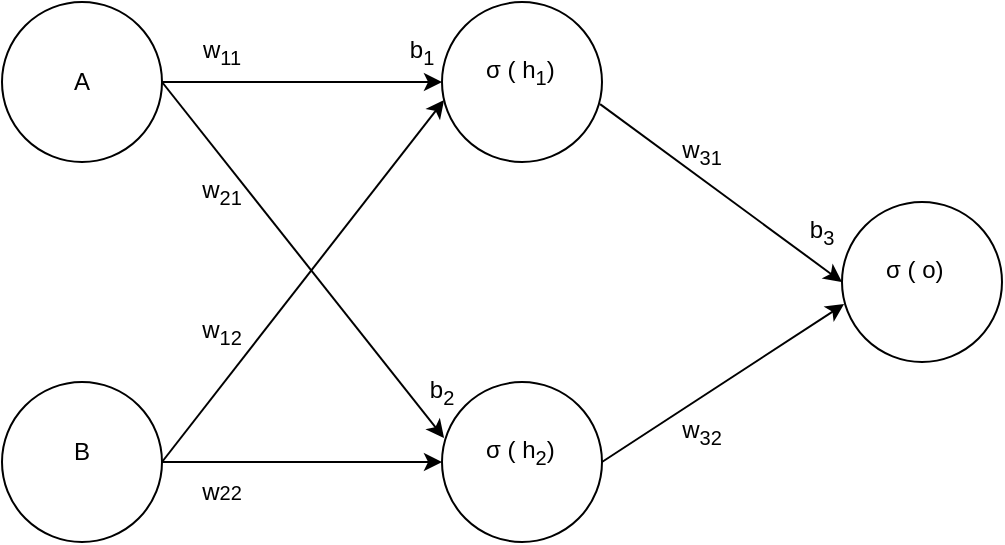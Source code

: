 <mxfile version="25.0.3">
  <diagram name="Page-1" id="JrDJzqjERFtei48s2s1P">
    <mxGraphModel dx="578" dy="342" grid="1" gridSize="10" guides="1" tooltips="1" connect="1" arrows="1" fold="1" page="1" pageScale="1" pageWidth="850" pageHeight="1100" math="0" shadow="0">
      <root>
        <mxCell id="0" />
        <mxCell id="1" parent="0" />
        <mxCell id="DBiApwoINS6CAszhb8eR-6" style="edgeStyle=orthogonalEdgeStyle;rounded=0;orthogonalLoop=1;jettySize=auto;html=1;entryX=0;entryY=0.5;entryDx=0;entryDy=0;" edge="1" parent="1" source="DBiApwoINS6CAszhb8eR-1" target="DBiApwoINS6CAszhb8eR-4">
          <mxGeometry relative="1" as="geometry" />
        </mxCell>
        <mxCell id="DBiApwoINS6CAszhb8eR-1" value="" style="ellipse;whiteSpace=wrap;html=1;aspect=fixed;fillColor=none;" vertex="1" parent="1">
          <mxGeometry x="120" y="130" width="80" height="80" as="geometry" />
        </mxCell>
        <mxCell id="DBiApwoINS6CAszhb8eR-8" style="edgeStyle=orthogonalEdgeStyle;rounded=0;orthogonalLoop=1;jettySize=auto;html=1;entryX=0;entryY=0.5;entryDx=0;entryDy=0;" edge="1" parent="1" source="DBiApwoINS6CAszhb8eR-2" target="DBiApwoINS6CAszhb8eR-3">
          <mxGeometry relative="1" as="geometry" />
        </mxCell>
        <mxCell id="DBiApwoINS6CAszhb8eR-2" value="" style="ellipse;whiteSpace=wrap;html=1;aspect=fixed;fillColor=none;" vertex="1" parent="1">
          <mxGeometry x="120" y="320" width="80" height="80" as="geometry" />
        </mxCell>
        <mxCell id="DBiApwoINS6CAszhb8eR-3" value="" style="ellipse;whiteSpace=wrap;html=1;aspect=fixed;fillColor=none;" vertex="1" parent="1">
          <mxGeometry x="340" y="320" width="80" height="80" as="geometry" />
        </mxCell>
        <mxCell id="DBiApwoINS6CAszhb8eR-4" value="" style="ellipse;whiteSpace=wrap;html=1;aspect=fixed;fillColor=none;" vertex="1" parent="1">
          <mxGeometry x="340" y="130" width="80" height="80" as="geometry" />
        </mxCell>
        <mxCell id="DBiApwoINS6CAszhb8eR-5" value="" style="ellipse;whiteSpace=wrap;html=1;aspect=fixed;fillColor=none;" vertex="1" parent="1">
          <mxGeometry x="540" y="230" width="80" height="80" as="geometry" />
        </mxCell>
        <mxCell id="DBiApwoINS6CAszhb8eR-10" value="" style="endArrow=classic;html=1;rounded=0;exitX=1;exitY=0.5;exitDx=0;exitDy=0;entryX=0.013;entryY=0.613;entryDx=0;entryDy=0;entryPerimeter=0;" edge="1" parent="1" source="DBiApwoINS6CAszhb8eR-2" target="DBiApwoINS6CAszhb8eR-4">
          <mxGeometry width="50" height="50" relative="1" as="geometry">
            <mxPoint x="400" y="430" as="sourcePoint" />
            <mxPoint x="360" y="220" as="targetPoint" />
          </mxGeometry>
        </mxCell>
        <mxCell id="DBiApwoINS6CAszhb8eR-11" value="" style="endArrow=classic;html=1;rounded=0;exitX=1;exitY=0.5;exitDx=0;exitDy=0;entryX=0.013;entryY=0.35;entryDx=0;entryDy=0;entryPerimeter=0;" edge="1" parent="1" source="DBiApwoINS6CAszhb8eR-1" target="DBiApwoINS6CAszhb8eR-3">
          <mxGeometry width="50" height="50" relative="1" as="geometry">
            <mxPoint x="400" y="430" as="sourcePoint" />
            <mxPoint x="450" y="380" as="targetPoint" />
          </mxGeometry>
        </mxCell>
        <mxCell id="DBiApwoINS6CAszhb8eR-12" value="" style="endArrow=classic;html=1;rounded=0;entryX=0.013;entryY=0.638;entryDx=0;entryDy=0;entryPerimeter=0;exitX=1;exitY=0.5;exitDx=0;exitDy=0;" edge="1" parent="1" source="DBiApwoINS6CAszhb8eR-3" target="DBiApwoINS6CAszhb8eR-5">
          <mxGeometry width="50" height="50" relative="1" as="geometry">
            <mxPoint x="400" y="430" as="sourcePoint" />
            <mxPoint x="450" y="380" as="targetPoint" />
          </mxGeometry>
        </mxCell>
        <mxCell id="DBiApwoINS6CAszhb8eR-13" value="" style="endArrow=classic;html=1;rounded=0;entryX=0;entryY=0.5;entryDx=0;entryDy=0;exitX=0.988;exitY=0.638;exitDx=0;exitDy=0;exitPerimeter=0;" edge="1" parent="1" source="DBiApwoINS6CAszhb8eR-4" target="DBiApwoINS6CAszhb8eR-5">
          <mxGeometry width="50" height="50" relative="1" as="geometry">
            <mxPoint x="400" y="430" as="sourcePoint" />
            <mxPoint x="450" y="380" as="targetPoint" />
          </mxGeometry>
        </mxCell>
        <mxCell id="DBiApwoINS6CAszhb8eR-14" value="w&lt;sub&gt;11&lt;/sub&gt;" style="text;html=1;align=center;verticalAlign=middle;whiteSpace=wrap;rounded=0;" vertex="1" parent="1">
          <mxGeometry x="210" y="140" width="40" height="30" as="geometry" />
        </mxCell>
        <mxCell id="DBiApwoINS6CAszhb8eR-15" value="w&lt;sub&gt;21&lt;/sub&gt;" style="text;html=1;align=center;verticalAlign=middle;whiteSpace=wrap;rounded=0;" vertex="1" parent="1">
          <mxGeometry x="210" y="210" width="40" height="30" as="geometry" />
        </mxCell>
        <mxCell id="DBiApwoINS6CAszhb8eR-16" value="w&lt;sub&gt;12&lt;/sub&gt;" style="text;html=1;align=center;verticalAlign=middle;whiteSpace=wrap;rounded=0;" vertex="1" parent="1">
          <mxGeometry x="210" y="280" width="40" height="30" as="geometry" />
        </mxCell>
        <mxCell id="DBiApwoINS6CAszhb8eR-17" value="w&lt;span style=&quot;font-size: 10px;&quot;&gt;22&lt;/span&gt;" style="text;html=1;align=center;verticalAlign=middle;whiteSpace=wrap;rounded=0;" vertex="1" parent="1">
          <mxGeometry x="210" y="360" width="40" height="30" as="geometry" />
        </mxCell>
        <mxCell id="DBiApwoINS6CAszhb8eR-18" value="w&lt;sub&gt;31&lt;/sub&gt;" style="text;html=1;align=center;verticalAlign=middle;whiteSpace=wrap;rounded=0;" vertex="1" parent="1">
          <mxGeometry x="450" y="190" width="40" height="30" as="geometry" />
        </mxCell>
        <mxCell id="DBiApwoINS6CAszhb8eR-19" value="w&lt;sub&gt;32&lt;/sub&gt;" style="text;html=1;align=center;verticalAlign=middle;whiteSpace=wrap;rounded=0;" vertex="1" parent="1">
          <mxGeometry x="450" y="330" width="40" height="30" as="geometry" />
        </mxCell>
        <mxCell id="DBiApwoINS6CAszhb8eR-20" value="b&lt;sub&gt;1&lt;/sub&gt;" style="text;html=1;align=center;verticalAlign=middle;whiteSpace=wrap;rounded=0;" vertex="1" parent="1">
          <mxGeometry x="310" y="140" width="40" height="30" as="geometry" />
        </mxCell>
        <mxCell id="DBiApwoINS6CAszhb8eR-21" value="b&lt;sub&gt;2&lt;/sub&gt;" style="text;html=1;align=center;verticalAlign=middle;whiteSpace=wrap;rounded=0;" vertex="1" parent="1">
          <mxGeometry x="320" y="310" width="40" height="30" as="geometry" />
        </mxCell>
        <mxCell id="DBiApwoINS6CAszhb8eR-22" value="b&lt;sub&gt;3&lt;/sub&gt;" style="text;html=1;align=center;verticalAlign=middle;whiteSpace=wrap;rounded=0;" vertex="1" parent="1">
          <mxGeometry x="510" y="230" width="40" height="30" as="geometry" />
        </mxCell>
        <mxCell id="DBiApwoINS6CAszhb8eR-24" value="σ ( h&lt;sub&gt;1&lt;/sub&gt;)&lt;sub&gt;&amp;nbsp;&lt;/sub&gt;" style="text;whiteSpace=wrap;html=1;" vertex="1" parent="1">
          <mxGeometry x="360" y="150" width="40" height="40" as="geometry" />
        </mxCell>
        <mxCell id="DBiApwoINS6CAszhb8eR-25" value="σ ( h&lt;sub&gt;2&lt;/sub&gt;)&lt;sub&gt;&amp;nbsp;&lt;/sub&gt;" style="text;whiteSpace=wrap;html=1;" vertex="1" parent="1">
          <mxGeometry x="360" y="340" width="40" height="40" as="geometry" />
        </mxCell>
        <mxCell id="DBiApwoINS6CAszhb8eR-26" value="A" style="text;html=1;align=center;verticalAlign=middle;whiteSpace=wrap;rounded=0;" vertex="1" parent="1">
          <mxGeometry x="140" y="155" width="40" height="30" as="geometry" />
        </mxCell>
        <mxCell id="DBiApwoINS6CAszhb8eR-27" value="B" style="text;html=1;align=center;verticalAlign=middle;whiteSpace=wrap;rounded=0;" vertex="1" parent="1">
          <mxGeometry x="140" y="340" width="40" height="30" as="geometry" />
        </mxCell>
        <mxCell id="DBiApwoINS6CAszhb8eR-28" value="σ ( o)&lt;sub&gt;&amp;nbsp;&lt;/sub&gt;" style="text;whiteSpace=wrap;html=1;" vertex="1" parent="1">
          <mxGeometry x="560" y="250" width="40" height="40" as="geometry" />
        </mxCell>
      </root>
    </mxGraphModel>
  </diagram>
</mxfile>
